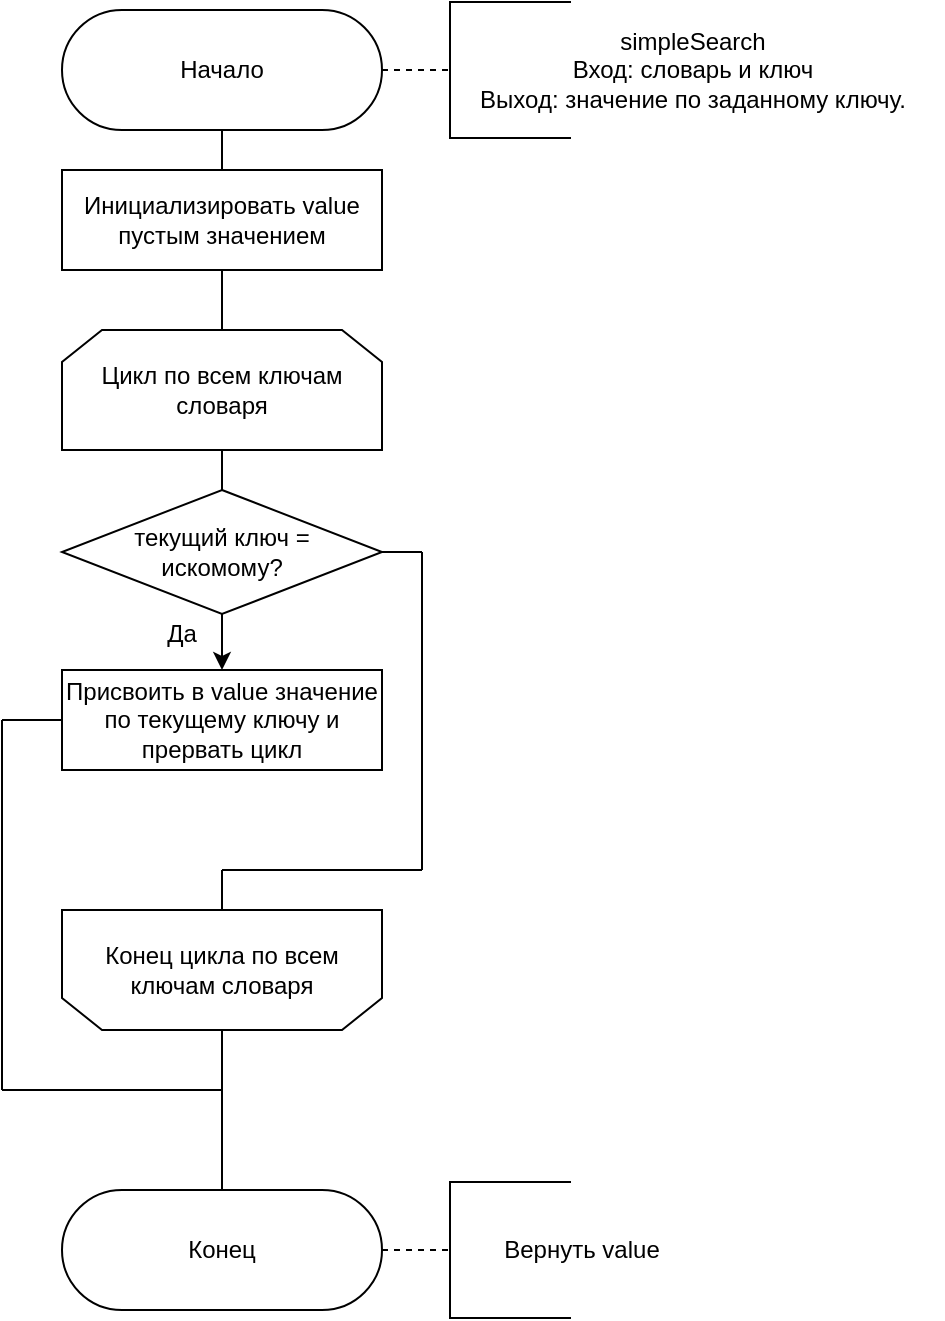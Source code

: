 <mxfile version="13.10.9" type="device"><diagram id="PKrw68s-FcHz-RrZCr9i" name="Page-1"><mxGraphModel dx="915" dy="539" grid="1" gridSize="10" guides="1" tooltips="1" connect="1" arrows="1" fold="1" page="1" pageScale="1" pageWidth="827" pageHeight="1169" math="0" shadow="0"><root><mxCell id="0"/><mxCell id="1" parent="0"/><mxCell id="Gvd8Ezxa3fLg7O33Pl0G-1" value="Начало" style="rounded=1;whiteSpace=wrap;html=1;arcSize=50;" parent="1" vertex="1"><mxGeometry x="300" y="310" width="160" height="60" as="geometry"/></mxCell><mxCell id="Gvd8Ezxa3fLg7O33Pl0G-21" value="Цикл по всем ключам словаря" style="shape=loopLimit;whiteSpace=wrap;html=1;" parent="1" vertex="1"><mxGeometry x="300" y="470" width="160" height="60" as="geometry"/></mxCell><mxCell id="Gvd8Ezxa3fLg7O33Pl0G-33" value="Конец цикла по всем ключам словаря" style="shape=loopLimit;whiteSpace=wrap;html=1;direction=west;" parent="1" vertex="1"><mxGeometry x="300" y="760" width="160" height="60" as="geometry"/></mxCell><mxCell id="Gvd8Ezxa3fLg7O33Pl0G-36" value="" style="endArrow=none;html=1;entryX=0.5;entryY=0;entryDx=0;entryDy=0;exitX=0.5;exitY=0;exitDx=0;exitDy=0;" parent="1" source="Gvd8Ezxa3fLg7O33Pl0G-37" target="Gvd8Ezxa3fLg7O33Pl0G-33" edge="1"><mxGeometry width="50" height="50" relative="1" as="geometry"><mxPoint x="378.5" y="1005" as="sourcePoint"/><mxPoint x="381.5" y="1015" as="targetPoint"/></mxGeometry></mxCell><mxCell id="Gvd8Ezxa3fLg7O33Pl0G-37" value="Конец" style="rounded=1;whiteSpace=wrap;html=1;arcSize=50;" parent="1" vertex="1"><mxGeometry x="300" y="900" width="160" height="60" as="geometry"/></mxCell><mxCell id="9delEhP6rtj-FSDuxbmw-2" value="&lt;div&gt;текущий ключ =&lt;/div&gt;&lt;div&gt; искомому?&lt;/div&gt;" style="rhombus;whiteSpace=wrap;html=1;" parent="1" vertex="1"><mxGeometry x="300" y="550" width="160" height="62" as="geometry"/></mxCell><mxCell id="9delEhP6rtj-FSDuxbmw-3" value="Присвоить в value значение по текущему ключу и прервать цикл" style="rounded=0;whiteSpace=wrap;html=1;" parent="1" vertex="1"><mxGeometry x="300" y="640" width="160" height="50" as="geometry"/></mxCell><mxCell id="9delEhP6rtj-FSDuxbmw-5" value="" style="endArrow=classic;html=1;exitX=0.5;exitY=1;exitDx=0;exitDy=0;entryX=0.5;entryY=0;entryDx=0;entryDy=0;" parent="1" source="9delEhP6rtj-FSDuxbmw-2" target="9delEhP6rtj-FSDuxbmw-3" edge="1"><mxGeometry width="50" height="50" relative="1" as="geometry"><mxPoint x="310" y="660" as="sourcePoint"/><mxPoint x="381" y="640" as="targetPoint"/></mxGeometry></mxCell><mxCell id="9delEhP6rtj-FSDuxbmw-7" value="" style="endArrow=none;html=1;" parent="1" edge="1"><mxGeometry width="50" height="50" relative="1" as="geometry"><mxPoint x="480" y="740" as="sourcePoint"/><mxPoint x="480" y="581" as="targetPoint"/></mxGeometry></mxCell><mxCell id="9delEhP6rtj-FSDuxbmw-9" value="" style="endArrow=none;html=1;exitX=1;exitY=0.5;exitDx=0;exitDy=0;" parent="1" source="9delEhP6rtj-FSDuxbmw-2" edge="1"><mxGeometry width="50" height="50" relative="1" as="geometry"><mxPoint x="300" y="660" as="sourcePoint"/><mxPoint x="480" y="581" as="targetPoint"/></mxGeometry></mxCell><mxCell id="9delEhP6rtj-FSDuxbmw-10" value="" style="endArrow=none;html=1;" parent="1" edge="1"><mxGeometry width="50" height="50" relative="1" as="geometry"><mxPoint x="380" y="740" as="sourcePoint"/><mxPoint x="480" y="740" as="targetPoint"/></mxGeometry></mxCell><mxCell id="6Mktn1Eenq4pbONXEujN-4" value="" style="endArrow=none;html=1;exitX=0.5;exitY=1;exitDx=0;exitDy=0;" edge="1" parent="1" source="Gvd8Ezxa3fLg7O33Pl0G-33"><mxGeometry width="50" height="50" relative="1" as="geometry"><mxPoint x="370" y="840" as="sourcePoint"/><mxPoint x="380" y="740" as="targetPoint"/></mxGeometry></mxCell><mxCell id="6Mktn1Eenq4pbONXEujN-5" value="" style="endArrow=none;html=1;jumpSize=6;" edge="1" parent="1"><mxGeometry width="50" height="50" relative="1" as="geometry"><mxPoint x="270" y="850" as="sourcePoint"/><mxPoint x="270" y="665" as="targetPoint"/></mxGeometry></mxCell><mxCell id="6Mktn1Eenq4pbONXEujN-6" value="" style="endArrow=none;html=1;" edge="1" parent="1"><mxGeometry width="50" height="50" relative="1" as="geometry"><mxPoint x="270" y="850" as="sourcePoint"/><mxPoint x="380" y="850" as="targetPoint"/></mxGeometry></mxCell><mxCell id="6Mktn1Eenq4pbONXEujN-7" value="" style="endArrow=none;html=1;entryX=0;entryY=0.5;entryDx=0;entryDy=0;" edge="1" parent="1" target="9delEhP6rtj-FSDuxbmw-3"><mxGeometry width="50" height="50" relative="1" as="geometry"><mxPoint x="270" y="665" as="sourcePoint"/><mxPoint x="360" y="670" as="targetPoint"/></mxGeometry></mxCell><mxCell id="6Mktn1Eenq4pbONXEujN-10" value="Да" style="text;html=1;strokeColor=none;fillColor=none;align=center;verticalAlign=middle;whiteSpace=wrap;rounded=0;" vertex="1" parent="1"><mxGeometry x="340" y="612" width="40" height="20" as="geometry"/></mxCell><mxCell id="6Mktn1Eenq4pbONXEujN-12" value="Инициализировать value пустым значением" style="rounded=0;whiteSpace=wrap;html=1;" vertex="1" parent="1"><mxGeometry x="300" y="390" width="160" height="50" as="geometry"/></mxCell><mxCell id="6Mktn1Eenq4pbONXEujN-15" value="" style="endArrow=none;html=1;" edge="1" parent="1" source="9delEhP6rtj-FSDuxbmw-2"><mxGeometry width="50" height="50" relative="1" as="geometry"><mxPoint x="290" y="590" as="sourcePoint"/><mxPoint x="380" y="530" as="targetPoint"/></mxGeometry></mxCell><mxCell id="6Mktn1Eenq4pbONXEujN-17" value="simpleSearch&lt;br&gt;Вход: словарь и ключ&lt;br&gt;Выход: значение по заданному ключу." style="text;html=1;strokeColor=none;fillColor=none;align=center;verticalAlign=middle;whiteSpace=wrap;rounded=0;" vertex="1" parent="1"><mxGeometry x="490" y="320" width="250.5" height="40" as="geometry"/></mxCell><mxCell id="6Mktn1Eenq4pbONXEujN-18" value="" style="shape=partialRectangle;whiteSpace=wrap;html=1;bottom=1;right=1;left=1;top=0;fillColor=none;routingCenterX=-0.5;rotation=90;" vertex="1" parent="1"><mxGeometry x="490" y="310" width="68" height="60" as="geometry"/></mxCell><mxCell id="6Mktn1Eenq4pbONXEujN-19" value="" style="endArrow=none;dashed=1;html=1;exitX=1;exitY=0.5;exitDx=0;exitDy=0;entryX=0.5;entryY=1;entryDx=0;entryDy=0;" edge="1" parent="1" target="6Mktn1Eenq4pbONXEujN-18" source="Gvd8Ezxa3fLg7O33Pl0G-1"><mxGeometry width="50" height="50" relative="1" as="geometry"><mxPoint x="440" y="359.5" as="sourcePoint"/><mxPoint x="490" y="340" as="targetPoint"/></mxGeometry></mxCell><mxCell id="6Mktn1Eenq4pbONXEujN-22" value="Вернуть value" style="text;html=1;strokeColor=none;fillColor=none;align=center;verticalAlign=middle;whiteSpace=wrap;rounded=0;" vertex="1" parent="1"><mxGeometry x="490" y="910" width="140" height="40" as="geometry"/></mxCell><mxCell id="6Mktn1Eenq4pbONXEujN-23" value="" style="shape=partialRectangle;whiteSpace=wrap;html=1;bottom=1;right=1;left=1;top=0;fillColor=none;routingCenterX=-0.5;rotation=90;" vertex="1" parent="1"><mxGeometry x="490" y="900" width="68" height="60" as="geometry"/></mxCell><mxCell id="6Mktn1Eenq4pbONXEujN-24" value="" style="endArrow=none;dashed=1;html=1;exitX=1;exitY=0.5;exitDx=0;exitDy=0;entryX=0.5;entryY=1;entryDx=0;entryDy=0;" edge="1" parent="1" target="6Mktn1Eenq4pbONXEujN-23"><mxGeometry width="50" height="50" relative="1" as="geometry"><mxPoint x="460" y="930" as="sourcePoint"/><mxPoint x="490" y="930" as="targetPoint"/></mxGeometry></mxCell><mxCell id="6Mktn1Eenq4pbONXEujN-28" value="" style="endArrow=none;html=1;entryX=0.5;entryY=1;entryDx=0;entryDy=0;exitX=0.5;exitY=0;exitDx=0;exitDy=0;" edge="1" parent="1" source="Gvd8Ezxa3fLg7O33Pl0G-21" target="6Mktn1Eenq4pbONXEujN-12"><mxGeometry width="50" height="50" relative="1" as="geometry"><mxPoint x="530" y="570" as="sourcePoint"/><mxPoint x="580" y="520" as="targetPoint"/></mxGeometry></mxCell><mxCell id="6Mktn1Eenq4pbONXEujN-29" value="" style="endArrow=none;html=1;entryX=0.5;entryY=1;entryDx=0;entryDy=0;" edge="1" parent="1" source="6Mktn1Eenq4pbONXEujN-12" target="Gvd8Ezxa3fLg7O33Pl0G-1"><mxGeometry width="50" height="50" relative="1" as="geometry"><mxPoint x="530" y="570" as="sourcePoint"/><mxPoint x="580" y="520" as="targetPoint"/></mxGeometry></mxCell></root></mxGraphModel></diagram></mxfile>